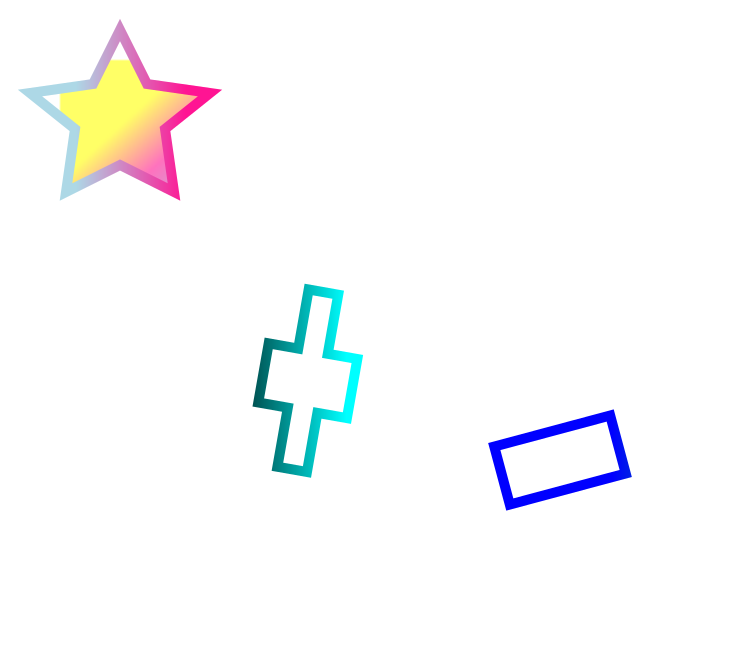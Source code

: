 {
  "$schema": "https://vega.github.io/schema/vega/v5.json",
  "description": "A simple pie chart with embedded data.",
  "background": "white",
  "padding": 5,
  "width": 300,
  "height": 300,
  "style": "view",
  "data": [{
    "name": "data_0",
    "values": [
      {
        "x": 30,
        "y": 30,
        "fill": {
          "x1": 0.3,
          "y1": 0.3,
          "x2": 0.9,
          "y2": 0.9,
          "gradient": "linear",
          "stops": [
            {"offset": 0, "color": "yellow"},
            {"offset": 0.3, "color": "deeppink"},
            {"offset": 1, "color": "cyan"}
          ]
        },
        "stroke": {
          "x1": 0.3,
          "y1": 1.0,
          "x2": 0.8,
          "y2": 1.0,
          "gradient": "linear",
          "stops": [
            {"offset": 0, "color": "lightblue"},
            {"offset": 1, "color": "deeppink"}
          ]
        },
        "scaleX": 45,
        "scaleY": 45,
        "angle": 0,
        "path": "M0,.5L.6,.8L.5,.1L1,-.3L.3,-.4L0,-1L-.3,-.4L-1,-.3L-.5,.1L-.6.8L0,.5Z"
      },
      {
        "x": 100,
        "y": 80,
        "fill": {
          "x1": 0.3,
          "y1": 0.3,
          "x2": 0.8,
          "y2": 0.6,
          "gradient": "linear",
          "stops": [
            {"offset": 0, "color": "lightblue"},
            {"offset": 1, "color": "darkblue"}
          ]
        },
        "stroke": {
          "x1": 0.0,
          "y1": 1.0,
          "x2": 1.0,
          "y2": 1.0,
          "gradient": "linear",
          "stops": [
            {"offset": 0, "color": "black"},
            {"offset": 1, "color": "cyan"}
          ]
        },
        "scaleX": 15,
        "scaleY": 30,
        "angle": 10,
        "path": "M2 1 h1 v1 h1 v1 h-1 v1 h-1 v-1 h-1 v-1 h1 z"
      },
      {
        "x": 250,
        "y": 200,
        "fill": {
          "x1": 0.3,
          "y1": 1.0,
          "x2": 0.8,
          "y2": 1.0,
          "gradient": "linear",
          "stops": [
            {"offset": 0, "color": "yellow"},
            {"offset": 1, "color": "darkorange"}
          ]
        },
        "stroke": {
          "x1": 0.3,
          "y1": 1.0,
          "x2": 0.8,
          "y2": 1.0,
          "gradient": "linear",
          "stops": [
            {"offset": 0, "color": "blue"},
            {"offset": 1, "color": "darkcyan"}
          ]
        },
        "scaleX": 30,
        "scaleY": 15,
        "angle": -15,
        "path": "M-1,-1L1,-1L1,1L-1,1Z"
      }
    ]
  }],
  "marks": [
    {
      "name": "marks",
      "type": "path",
      "from": {"data": "data_0"},
      "style": ["arc"],
      "encode": {
        "update": {
          "x": {"field": "x"},
          "y": {"field": "y"},
          "scaleX": {"field": "scaleX"},
          "scaleY": {"field": "scaleY"},
          "path": {"field": "path"},
          "fill":  {"field": "fill"},
          "fillOpacity": {"value": 0.6},
          "angle":  {"field": "angle"},
          "stroke": {"field": "stroke"},
          "strokeWidth": {"value": 5}
        }
      }
    }
  ]
}